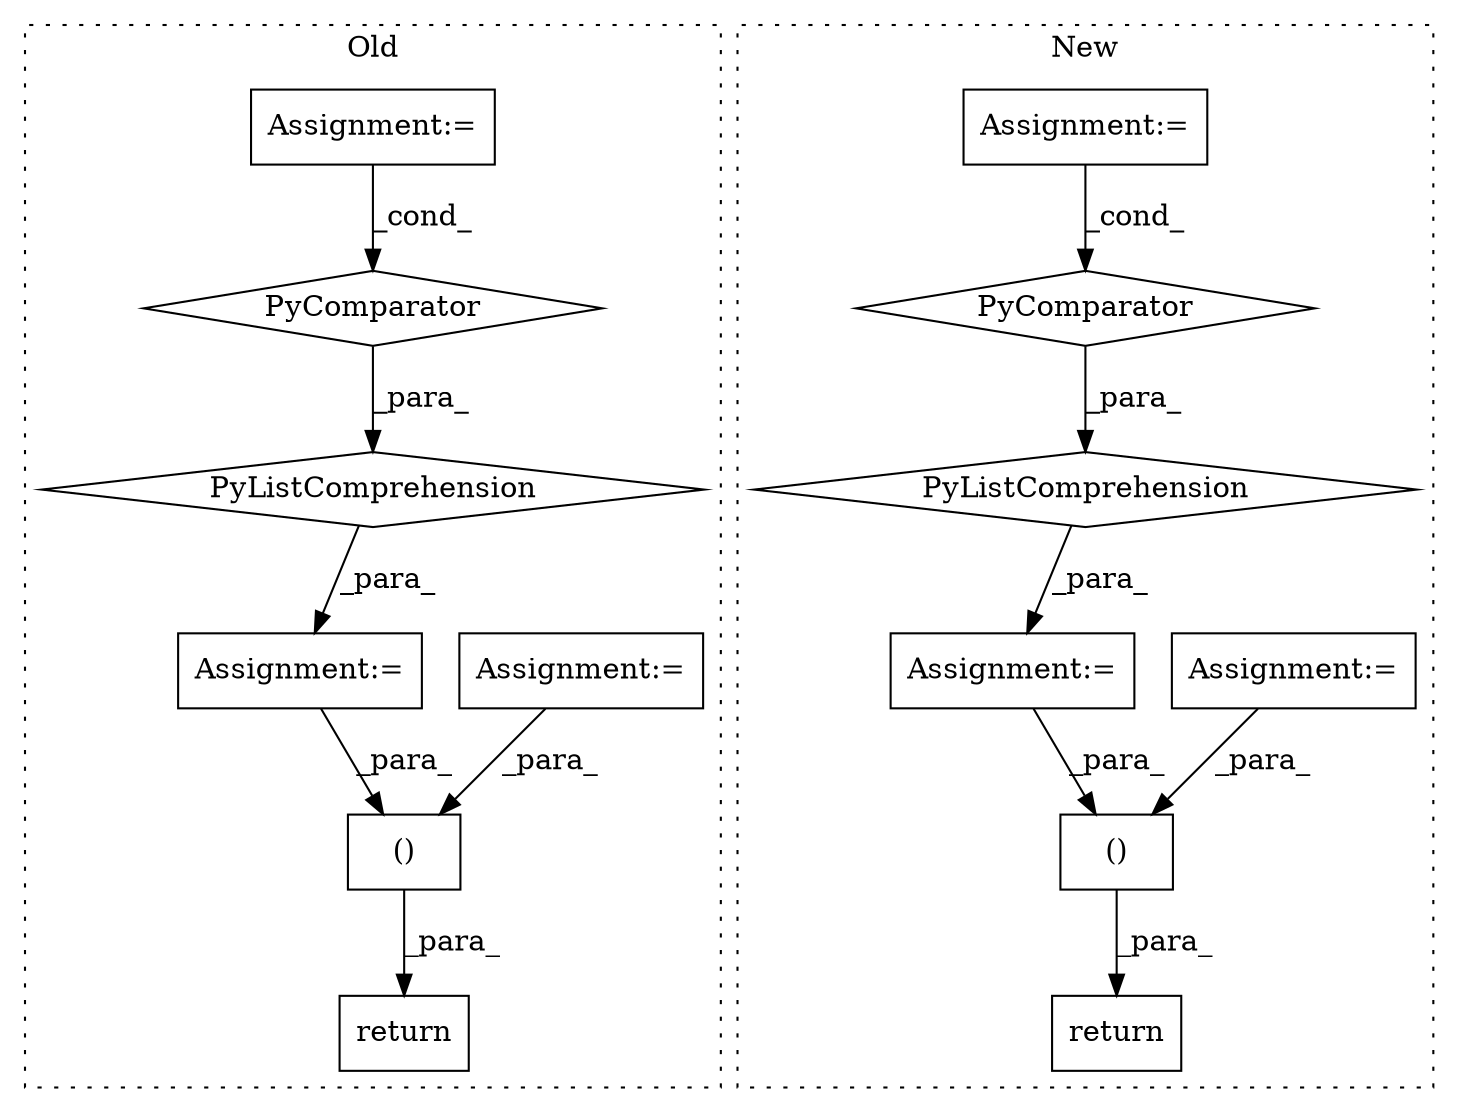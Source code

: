 digraph G {
subgraph cluster0 {
1 [label="return" a="41" s="9649" l="14" shape="box"];
6 [label="()" a="106" s="9663" l="48" shape="box"];
7 [label="Assignment:=" a="7" s="9300" l="36" shape="box"];
8 [label="Assignment:=" a="7" s="9094" l="1" shape="box"];
9 [label="Assignment:=" a="7" s="8885" l="26" shape="box"];
11 [label="PyComparator" a="113" s="8885" l="26" shape="diamond"];
12 [label="PyListComprehension" a="109" s="8741" l="178" shape="diamond"];
label = "Old";
style="dotted";
}
subgraph cluster1 {
2 [label="()" a="106" s="9811" l="70" shape="box"];
3 [label="return" a="41" s="9797" l="14" shape="box"];
4 [label="Assignment:=" a="7" s="9399" l="1" shape="box"];
5 [label="Assignment:=" a="7" s="9513" l="12" shape="box"];
10 [label="Assignment:=" a="7" s="9600" l="22" shape="box"];
13 [label="PyComparator" a="113" s="9600" l="22" shape="diamond"];
14 [label="PyListComprehension" a="109" s="9525" l="105" shape="diamond"];
label = "New";
style="dotted";
}
2 -> 3 [label="_para_"];
4 -> 2 [label="_para_"];
5 -> 2 [label="_para_"];
6 -> 1 [label="_para_"];
7 -> 6 [label="_para_"];
8 -> 6 [label="_para_"];
9 -> 11 [label="_cond_"];
10 -> 13 [label="_cond_"];
11 -> 12 [label="_para_"];
12 -> 7 [label="_para_"];
13 -> 14 [label="_para_"];
14 -> 5 [label="_para_"];
}